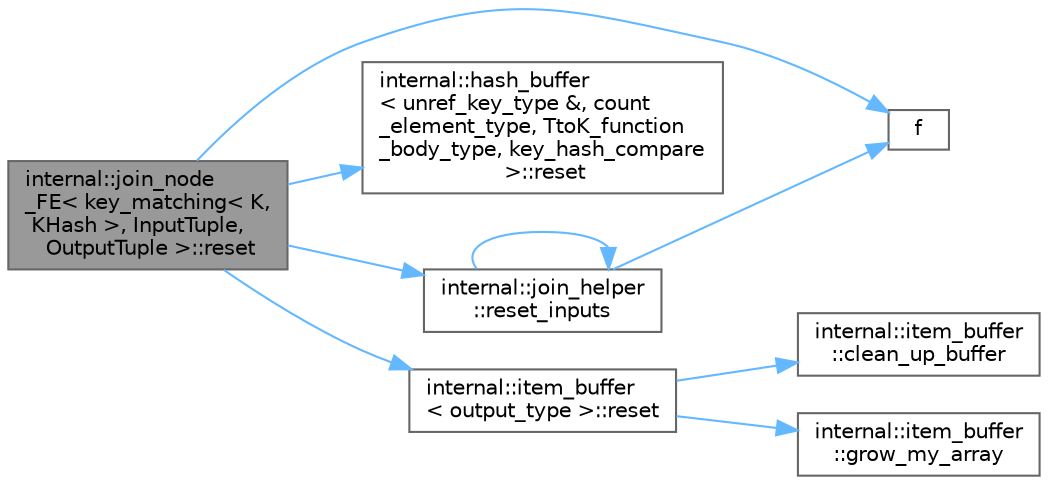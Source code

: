 digraph "internal::join_node_FE&lt; key_matching&lt; K, KHash &gt;, InputTuple, OutputTuple &gt;::reset"
{
 // LATEX_PDF_SIZE
  bgcolor="transparent";
  edge [fontname=Helvetica,fontsize=10,labelfontname=Helvetica,labelfontsize=10];
  node [fontname=Helvetica,fontsize=10,shape=box,height=0.2,width=0.4];
  rankdir="LR";
  Node1 [id="Node000001",label="internal::join_node\l_FE\< key_matching\< K,\l KHash \>, InputTuple,\l OutputTuple \>::reset",height=0.2,width=0.4,color="gray40", fillcolor="grey60", style="filled", fontcolor="black",tooltip=" "];
  Node1 -> Node2 [id="edge1_Node000001_Node000002",color="steelblue1",style="solid",tooltip=" "];
  Node2 [id="Node000002",label="f",height=0.2,width=0.4,color="grey40", fillcolor="white", style="filled",URL="$cxx11__tensor__map_8cpp.html#a7f507fea02198f6cb81c86640c7b1a4e",tooltip=" "];
  Node1 -> Node3 [id="edge2_Node000001_Node000003",color="steelblue1",style="solid",tooltip=" "];
  Node3 [id="Node000003",label="internal::hash_buffer\l\< unref_key_type &, count\l_element_type, TtoK_function\l_body_type, key_hash_compare\l \>::reset",height=0.2,width=0.4,color="grey40", fillcolor="white", style="filled",URL="$classinternal_1_1hash__buffer.html#a5d4f622a1334003aa28a23fb28e22610",tooltip=" "];
  Node1 -> Node4 [id="edge3_Node000001_Node000004",color="steelblue1",style="solid",tooltip=" "];
  Node4 [id="Node000004",label="internal::item_buffer\l\< output_type \>::reset",height=0.2,width=0.4,color="grey40", fillcolor="white", style="filled",URL="$classinternal_1_1item__buffer.html#a95803f1d3cd59b8545d6934e83aaeca6",tooltip=" "];
  Node4 -> Node5 [id="edge4_Node000004_Node000005",color="steelblue1",style="solid",tooltip=" "];
  Node5 [id="Node000005",label="internal::item_buffer\l::clean_up_buffer",height=0.2,width=0.4,color="grey40", fillcolor="white", style="filled",URL="$classinternal_1_1item__buffer.html#a24a108a0d10cdff8325356918647136a",tooltip=" "];
  Node4 -> Node6 [id="edge5_Node000004_Node000006",color="steelblue1",style="solid",tooltip=" "];
  Node6 [id="Node000006",label="internal::item_buffer\l::grow_my_array",height=0.2,width=0.4,color="grey40", fillcolor="white", style="filled",URL="$classinternal_1_1item__buffer.html#a66eb34fe72aae8763d2c2ca605160957",tooltip="Grows the internal array."];
  Node1 -> Node7 [id="edge6_Node000001_Node000007",color="steelblue1",style="solid",tooltip=" "];
  Node7 [id="Node000007",label="internal::join_helper\l::reset_inputs",height=0.2,width=0.4,color="grey40", fillcolor="white", style="filled",URL="$structinternal_1_1join__helper.html#aa73a7da2173cd0ed0238fdbe2349621d",tooltip=" "];
  Node7 -> Node2 [id="edge7_Node000007_Node000002",color="steelblue1",style="solid",tooltip=" "];
  Node7 -> Node7 [id="edge8_Node000007_Node000007",color="steelblue1",style="solid",tooltip=" "];
}
